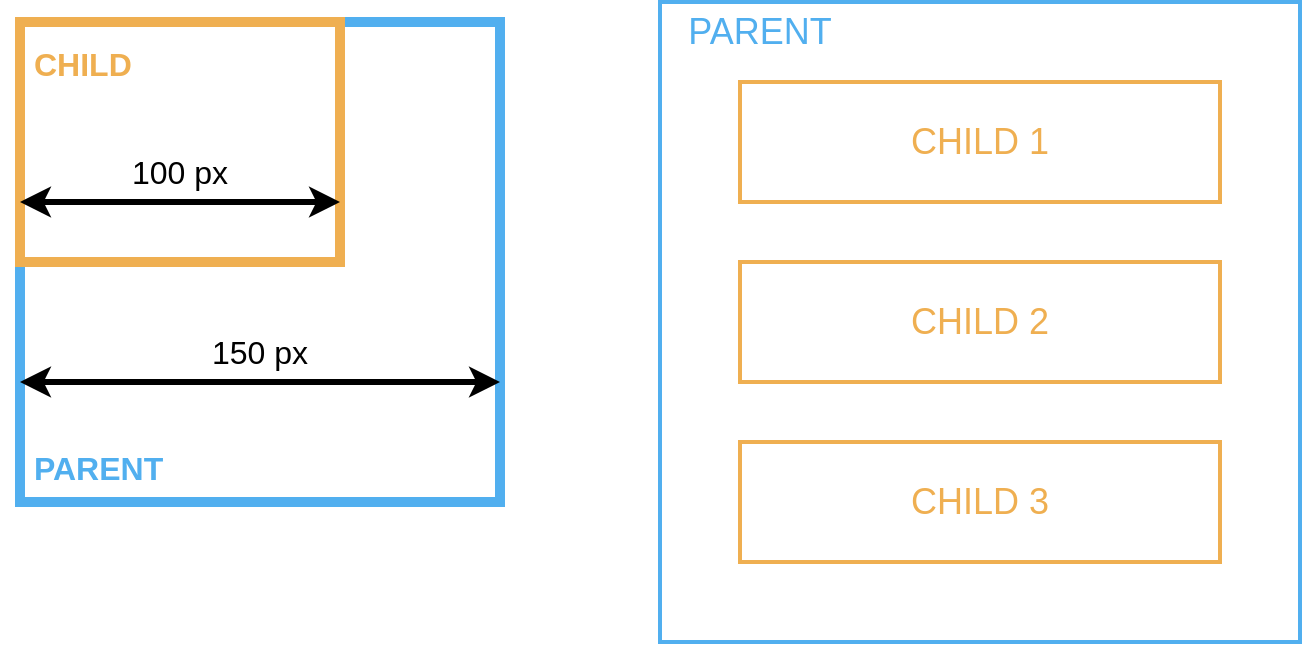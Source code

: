 <mxfile version="20.3.5" type="device"><diagram id="1ocuGJvBKzZqcm6xXVig" name="Page-1"><mxGraphModel dx="1038" dy="666" grid="1" gridSize="10" guides="1" tooltips="1" connect="1" arrows="1" fold="1" page="1" pageScale="1" pageWidth="850" pageHeight="1100" math="0" shadow="0"><root><mxCell id="0"/><mxCell id="1" parent="0"/><mxCell id="CqRzdctpPO0TW8mD-4d6-1" value="PARENT" style="rounded=0;whiteSpace=wrap;html=1;align=left;verticalAlign=bottom;spacingLeft=5;spacingBottom=5;fillColor=none;strokeColor=#51AFEF;strokeWidth=5;fontColor=#51AFEF;fontStyle=1;fontSize=16;" parent="1" vertex="1"><mxGeometry x="120" y="120" width="240" height="240" as="geometry"/></mxCell><mxCell id="CqRzdctpPO0TW8mD-4d6-2" value="CHILD" style="rounded=0;whiteSpace=wrap;html=1;fillColor=none;strokeColor=#EFAF51;strokeWidth=5;fontColor=#EFAF51;fontSize=16;fontStyle=1;align=left;verticalAlign=top;spacingLeft=5;spacingBottom=0;spacingTop=5;" parent="1" vertex="1"><mxGeometry x="120" y="120" width="160" height="120" as="geometry"/></mxCell><mxCell id="CqRzdctpPO0TW8mD-4d6-3" value="" style="endArrow=classic;startArrow=classic;html=1;rounded=0;entryX=1;entryY=0.75;entryDx=0;entryDy=0;exitX=0;exitY=0.75;exitDx=0;exitDy=0;strokeWidth=3;" parent="1" source="CqRzdctpPO0TW8mD-4d6-2" target="CqRzdctpPO0TW8mD-4d6-2" edge="1"><mxGeometry width="50" height="50" relative="1" as="geometry"><mxPoint x="120" y="160" as="sourcePoint"/><mxPoint x="170" y="110" as="targetPoint"/></mxGeometry></mxCell><mxCell id="CqRzdctpPO0TW8mD-4d6-4" value="&lt;font style=&quot;font-size: 16px;&quot;&gt;100 px&lt;/font&gt;" style="text;html=1;strokeColor=none;fillColor=none;align=center;verticalAlign=middle;whiteSpace=wrap;rounded=0;" parent="1" vertex="1"><mxGeometry x="170" y="180" width="60" height="30" as="geometry"/></mxCell><mxCell id="CqRzdctpPO0TW8mD-4d6-5" value="" style="endArrow=classic;startArrow=classic;html=1;rounded=0;entryX=1;entryY=0.75;entryDx=0;entryDy=0;exitX=0;exitY=0.75;exitDx=0;exitDy=0;strokeWidth=3;" parent="1" source="CqRzdctpPO0TW8mD-4d6-1" target="CqRzdctpPO0TW8mD-4d6-1" edge="1"><mxGeometry width="50" height="50" relative="1" as="geometry"><mxPoint x="120" y="320" as="sourcePoint"/><mxPoint x="280" y="320" as="targetPoint"/></mxGeometry></mxCell><mxCell id="CqRzdctpPO0TW8mD-4d6-6" value="&lt;font style=&quot;font-size: 16px;&quot;&gt;150 px&lt;/font&gt;" style="text;html=1;strokeColor=none;fillColor=none;align=center;verticalAlign=middle;whiteSpace=wrap;rounded=0;" parent="1" vertex="1"><mxGeometry x="210" y="270" width="60" height="30" as="geometry"/></mxCell><mxCell id="YQyhL2GY4vymOW-3Bn7L-1" value="" style="rounded=0;whiteSpace=wrap;html=1;strokeColor=#51AFEF;strokeWidth=2;" vertex="1" parent="1"><mxGeometry x="440" y="110" width="320" height="320" as="geometry"/></mxCell><mxCell id="YQyhL2GY4vymOW-3Bn7L-2" value="&lt;font style=&quot;font-size: 18px;&quot; color=&quot;#efaf51&quot;&gt;CHILD 1&lt;/font&gt;" style="rounded=0;whiteSpace=wrap;html=1;strokeWidth=2;strokeColor=#EFAF51;" vertex="1" parent="1"><mxGeometry x="480" y="150" width="240" height="60" as="geometry"/></mxCell><mxCell id="YQyhL2GY4vymOW-3Bn7L-3" value="&lt;font color=&quot;#efaf51&quot; style=&quot;font-size: 18px;&quot;&gt;CHILD 2&lt;/font&gt;" style="rounded=0;whiteSpace=wrap;html=1;strokeWidth=2;strokeColor=#EFAF51;" vertex="1" parent="1"><mxGeometry x="480" y="240" width="240" height="60" as="geometry"/></mxCell><mxCell id="YQyhL2GY4vymOW-3Bn7L-4" value="&lt;font color=&quot;#efaf51&quot; style=&quot;font-size: 18px;&quot;&gt;CHILD 3&lt;/font&gt;" style="rounded=0;whiteSpace=wrap;html=1;strokeWidth=2;strokeColor=#EFAF51;" vertex="1" parent="1"><mxGeometry x="480" y="330" width="240" height="60" as="geometry"/></mxCell><mxCell id="YQyhL2GY4vymOW-3Bn7L-5" value="&lt;font color=&quot;#51afef&quot; style=&quot;font-size: 18px;&quot;&gt;PARENT&lt;/font&gt;" style="text;html=1;strokeColor=none;fillColor=none;align=center;verticalAlign=middle;whiteSpace=wrap;rounded=0;" vertex="1" parent="1"><mxGeometry x="440" y="110" width="100" height="30" as="geometry"/></mxCell></root></mxGraphModel></diagram></mxfile>